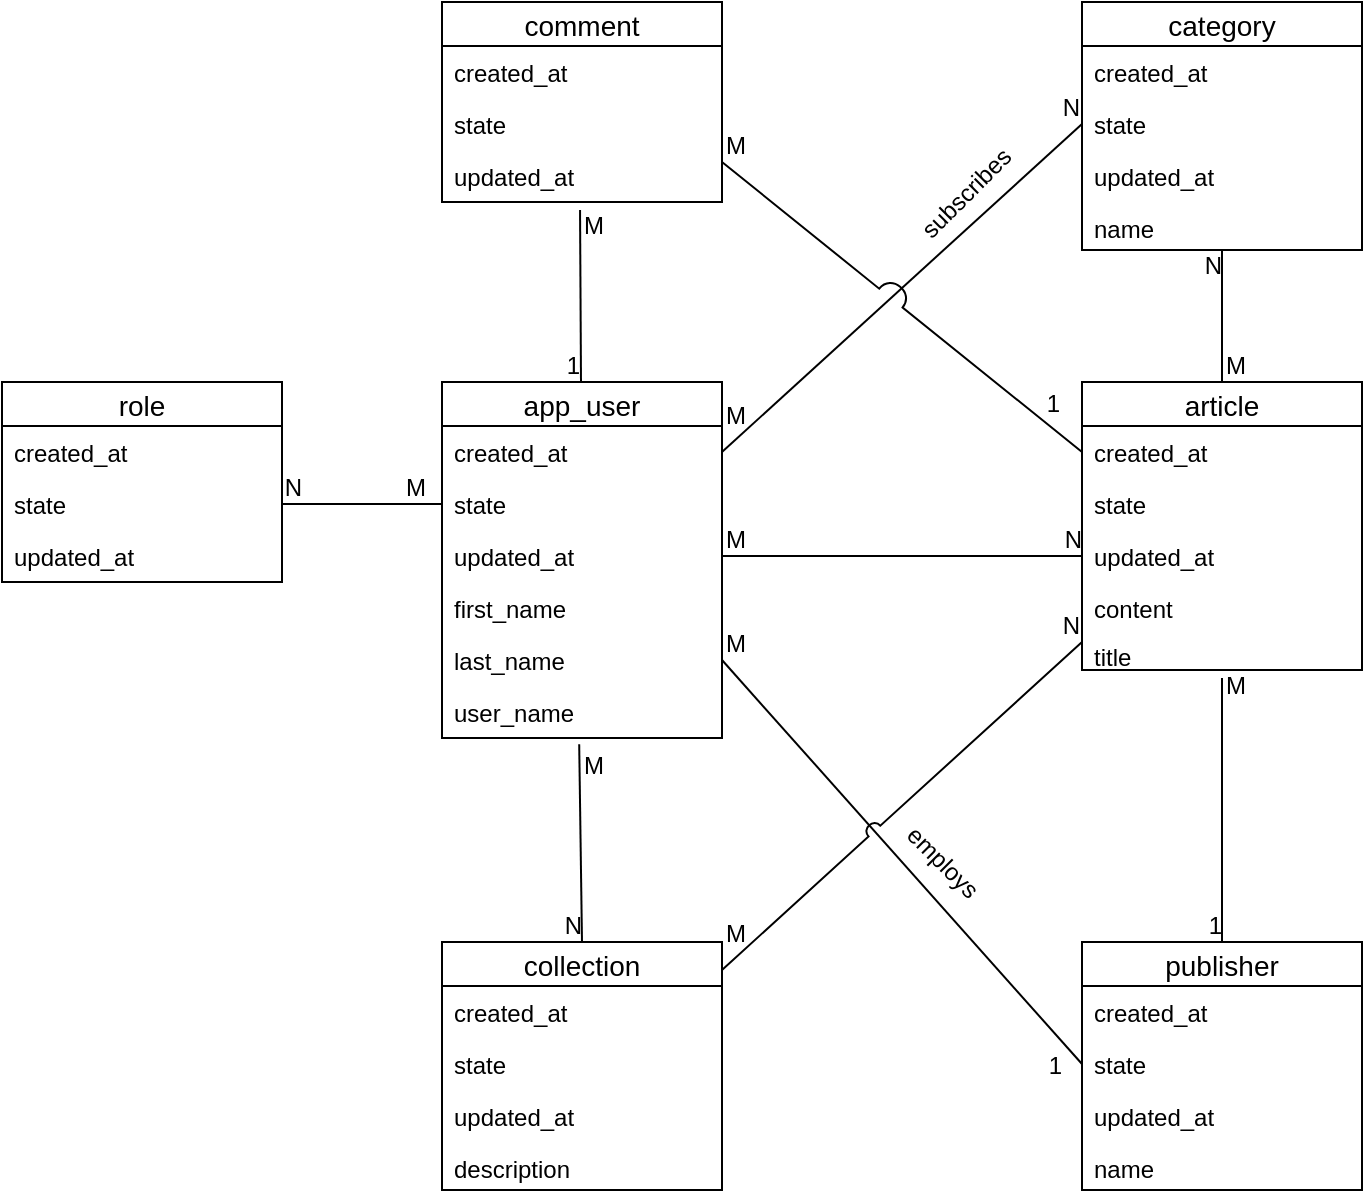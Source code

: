 <mxfile version="12.8.8" type="device"><diagram id="TTlkncoqjytrhiDPqBLb" name="Page-1"><mxGraphModel dx="1515" dy="1383" grid="1" gridSize="10" guides="1" tooltips="1" connect="1" arrows="1" fold="1" page="1" pageScale="1" pageWidth="850" pageHeight="1100" math="0" shadow="0"><root><object label="" state="" id="0"><mxCell/></object><mxCell id="1" parent="0"/><mxCell id="JSOerXFTDUzt0Ef6ZwY4-22" value="app_user" style="swimlane;fontStyle=0;childLayout=stackLayout;horizontal=1;startSize=22;fillColor=none;horizontalStack=0;resizeParent=1;resizeParentMax=0;resizeLast=0;collapsible=1;marginBottom=0;swimlaneFillColor=#ffffff;align=center;fontSize=14;verticalAlign=middle;" parent="1" vertex="1"><mxGeometry x="10" y="200" width="140" height="178" as="geometry"><mxRectangle x="200" y="200" width="70" height="22" as="alternateBounds"/></mxGeometry></mxCell><mxCell id="JSOerXFTDUzt0Ef6ZwY4-23" value="created_at" style="text;strokeColor=none;fillColor=none;spacingLeft=4;spacingRight=4;overflow=hidden;rotatable=0;points=[[0,0.5],[1,0.5]];portConstraint=eastwest;fontSize=12;" parent="JSOerXFTDUzt0Ef6ZwY4-22" vertex="1"><mxGeometry y="22" width="140" height="26" as="geometry"/></mxCell><mxCell id="JSOerXFTDUzt0Ef6ZwY4-24" value="state" style="text;strokeColor=none;fillColor=none;spacingLeft=4;spacingRight=4;overflow=hidden;rotatable=0;points=[[0,0.5],[1,0.5]];portConstraint=eastwest;fontSize=12;" parent="JSOerXFTDUzt0Ef6ZwY4-22" vertex="1"><mxGeometry y="48" width="140" height="26" as="geometry"/></mxCell><mxCell id="JSOerXFTDUzt0Ef6ZwY4-25" value="updated_at" style="text;strokeColor=none;fillColor=none;spacingLeft=4;spacingRight=4;overflow=hidden;rotatable=0;points=[[0,0.5],[1,0.5]];portConstraint=eastwest;fontSize=12;verticalAlign=top;" parent="JSOerXFTDUzt0Ef6ZwY4-22" vertex="1"><mxGeometry y="74" width="140" height="26" as="geometry"/></mxCell><mxCell id="JSOerXFTDUzt0Ef6ZwY4-30" value="first_name" style="text;strokeColor=none;fillColor=none;spacingLeft=4;spacingRight=4;overflow=hidden;rotatable=0;points=[[0,0.5],[1,0.5]];portConstraint=eastwest;fontSize=12;verticalAlign=top;" parent="JSOerXFTDUzt0Ef6ZwY4-22" vertex="1"><mxGeometry y="100" width="140" height="26" as="geometry"/></mxCell><mxCell id="JSOerXFTDUzt0Ef6ZwY4-31" value="last_name" style="text;strokeColor=none;fillColor=none;spacingLeft=4;spacingRight=4;overflow=hidden;rotatable=0;points=[[0,0.5],[1,0.5]];portConstraint=eastwest;fontSize=12;verticalAlign=top;" parent="JSOerXFTDUzt0Ef6ZwY4-22" vertex="1"><mxGeometry y="126" width="140" height="26" as="geometry"/></mxCell><mxCell id="JSOerXFTDUzt0Ef6ZwY4-32" value="user_name" style="text;strokeColor=none;fillColor=none;spacingLeft=4;spacingRight=4;overflow=hidden;rotatable=0;points=[[0,0.5],[1,0.5]];portConstraint=eastwest;fontSize=12;verticalAlign=top;" parent="JSOerXFTDUzt0Ef6ZwY4-22" vertex="1"><mxGeometry y="152" width="140" height="26" as="geometry"/></mxCell><mxCell id="JSOerXFTDUzt0Ef6ZwY4-38" value="role" style="swimlane;fontStyle=0;childLayout=stackLayout;horizontal=1;startSize=22;fillColor=none;horizontalStack=0;resizeParent=1;resizeParentMax=0;resizeLast=0;collapsible=1;marginBottom=0;swimlaneFillColor=#ffffff;align=center;fontSize=14;" parent="1" vertex="1"><mxGeometry x="-210" y="200" width="140" height="100" as="geometry"><mxRectangle x="200" y="200" width="70" height="22" as="alternateBounds"/></mxGeometry></mxCell><mxCell id="JSOerXFTDUzt0Ef6ZwY4-39" value="created_at" style="text;strokeColor=none;fillColor=none;spacingLeft=4;spacingRight=4;overflow=hidden;rotatable=0;points=[[0,0.5],[1,0.5]];portConstraint=eastwest;fontSize=12;" parent="JSOerXFTDUzt0Ef6ZwY4-38" vertex="1"><mxGeometry y="22" width="140" height="26" as="geometry"/></mxCell><mxCell id="JSOerXFTDUzt0Ef6ZwY4-40" value="state" style="text;strokeColor=none;fillColor=none;spacingLeft=4;spacingRight=4;overflow=hidden;rotatable=0;points=[[0,0.5],[1,0.5]];portConstraint=eastwest;fontSize=12;" parent="JSOerXFTDUzt0Ef6ZwY4-38" vertex="1"><mxGeometry y="48" width="140" height="26" as="geometry"/></mxCell><mxCell id="JSOerXFTDUzt0Ef6ZwY4-41" value="updated_at" style="text;strokeColor=none;fillColor=none;spacingLeft=4;spacingRight=4;overflow=hidden;rotatable=0;points=[[0,0.5],[1,0.5]];portConstraint=eastwest;fontSize=12;verticalAlign=top;" parent="JSOerXFTDUzt0Ef6ZwY4-38" vertex="1"><mxGeometry y="74" width="140" height="26" as="geometry"/></mxCell><mxCell id="JSOerXFTDUzt0Ef6ZwY4-17" value="category" style="swimlane;fontStyle=0;childLayout=stackLayout;horizontal=1;startSize=22;fillColor=none;horizontalStack=0;resizeParent=1;resizeParentMax=0;resizeLast=0;collapsible=1;marginBottom=0;swimlaneFillColor=#ffffff;align=center;fontSize=14;" parent="1" vertex="1"><mxGeometry x="330" y="10" width="140" height="124" as="geometry"><mxRectangle x="200" y="200" width="70" height="22" as="alternateBounds"/></mxGeometry></mxCell><mxCell id="JSOerXFTDUzt0Ef6ZwY4-18" value="created_at" style="text;strokeColor=none;fillColor=none;spacingLeft=4;spacingRight=4;overflow=hidden;rotatable=0;points=[[0,0.5],[1,0.5]];portConstraint=eastwest;fontSize=12;" parent="JSOerXFTDUzt0Ef6ZwY4-17" vertex="1"><mxGeometry y="22" width="140" height="26" as="geometry"/></mxCell><mxCell id="JSOerXFTDUzt0Ef6ZwY4-19" value="state" style="text;strokeColor=none;fillColor=none;spacingLeft=4;spacingRight=4;overflow=hidden;rotatable=0;points=[[0,0.5],[1,0.5]];portConstraint=eastwest;fontSize=12;" parent="JSOerXFTDUzt0Ef6ZwY4-17" vertex="1"><mxGeometry y="48" width="140" height="26" as="geometry"/></mxCell><mxCell id="JSOerXFTDUzt0Ef6ZwY4-20" value="updated_at" style="text;strokeColor=none;fillColor=none;spacingLeft=4;spacingRight=4;overflow=hidden;rotatable=0;points=[[0,0.5],[1,0.5]];portConstraint=eastwest;fontSize=12;verticalAlign=top;" parent="JSOerXFTDUzt0Ef6ZwY4-17" vertex="1"><mxGeometry y="74" width="140" height="26" as="geometry"/></mxCell><mxCell id="JSOerXFTDUzt0Ef6ZwY4-21" value="name" style="text;strokeColor=none;fillColor=none;spacingLeft=4;spacingRight=4;overflow=hidden;rotatable=0;points=[[0,0.5],[1,0.5]];portConstraint=eastwest;fontSize=12;verticalAlign=top;" parent="JSOerXFTDUzt0Ef6ZwY4-17" vertex="1"><mxGeometry y="100" width="140" height="24" as="geometry"/></mxCell><mxCell id="JSOerXFTDUzt0Ef6ZwY4-2" value="article" style="swimlane;fontStyle=0;childLayout=stackLayout;horizontal=1;startSize=22;fillColor=none;horizontalStack=0;resizeParent=1;resizeParentMax=0;resizeLast=0;collapsible=1;marginBottom=0;swimlaneFillColor=#ffffff;align=center;fontSize=14;" parent="1" vertex="1"><mxGeometry x="330" y="200" width="140" height="144" as="geometry"><mxRectangle x="200" y="200" width="70" height="22" as="alternateBounds"/></mxGeometry></mxCell><mxCell id="JSOerXFTDUzt0Ef6ZwY4-3" value="created_at" style="text;strokeColor=none;fillColor=none;spacingLeft=4;spacingRight=4;overflow=hidden;rotatable=0;points=[[0,0.5],[1,0.5]];portConstraint=eastwest;fontSize=12;" parent="JSOerXFTDUzt0Ef6ZwY4-2" vertex="1"><mxGeometry y="22" width="140" height="26" as="geometry"/></mxCell><mxCell id="JSOerXFTDUzt0Ef6ZwY4-4" value="state" style="text;strokeColor=none;fillColor=none;spacingLeft=4;spacingRight=4;overflow=hidden;rotatable=0;points=[[0,0.5],[1,0.5]];portConstraint=eastwest;fontSize=12;" parent="JSOerXFTDUzt0Ef6ZwY4-2" vertex="1"><mxGeometry y="48" width="140" height="26" as="geometry"/></mxCell><mxCell id="JSOerXFTDUzt0Ef6ZwY4-9" value="updated_at" style="text;strokeColor=none;fillColor=none;spacingLeft=4;spacingRight=4;overflow=hidden;rotatable=0;points=[[0,0.5],[1,0.5]];portConstraint=eastwest;fontSize=12;verticalAlign=top;" parent="JSOerXFTDUzt0Ef6ZwY4-2" vertex="1"><mxGeometry y="74" width="140" height="26" as="geometry"/></mxCell><mxCell id="JSOerXFTDUzt0Ef6ZwY4-8" value="content" style="text;strokeColor=none;fillColor=none;spacingLeft=4;spacingRight=4;overflow=hidden;rotatable=0;points=[[0,0.5],[1,0.5]];portConstraint=eastwest;fontSize=12;verticalAlign=top;" parent="JSOerXFTDUzt0Ef6ZwY4-2" vertex="1"><mxGeometry y="100" width="140" height="24" as="geometry"/></mxCell><mxCell id="JSOerXFTDUzt0Ef6ZwY4-5" value="title" style="text;strokeColor=none;fillColor=none;spacingLeft=4;spacingRight=4;overflow=hidden;rotatable=0;points=[[0,0.5],[1,0.5]];portConstraint=eastwest;fontSize=12;verticalAlign=top;" parent="JSOerXFTDUzt0Ef6ZwY4-2" vertex="1"><mxGeometry y="124" width="140" height="20" as="geometry"/></mxCell><mxCell id="JSOerXFTDUzt0Ef6ZwY4-33" value="comment" style="swimlane;fontStyle=0;childLayout=stackLayout;horizontal=1;startSize=22;fillColor=none;horizontalStack=0;resizeParent=1;resizeParentMax=0;resizeLast=0;collapsible=1;marginBottom=0;swimlaneFillColor=#ffffff;align=center;fontSize=14;" parent="1" vertex="1"><mxGeometry x="10" y="10" width="140" height="100" as="geometry"><mxRectangle x="200" y="200" width="70" height="22" as="alternateBounds"/></mxGeometry></mxCell><mxCell id="JSOerXFTDUzt0Ef6ZwY4-34" value="created_at" style="text;strokeColor=none;fillColor=none;spacingLeft=4;spacingRight=4;overflow=hidden;rotatable=0;points=[[0,0.5],[1,0.5]];portConstraint=eastwest;fontSize=12;" parent="JSOerXFTDUzt0Ef6ZwY4-33" vertex="1"><mxGeometry y="22" width="140" height="26" as="geometry"/></mxCell><mxCell id="JSOerXFTDUzt0Ef6ZwY4-35" value="state" style="text;strokeColor=none;fillColor=none;spacingLeft=4;spacingRight=4;overflow=hidden;rotatable=0;points=[[0,0.5],[1,0.5]];portConstraint=eastwest;fontSize=12;" parent="JSOerXFTDUzt0Ef6ZwY4-33" vertex="1"><mxGeometry y="48" width="140" height="26" as="geometry"/></mxCell><mxCell id="JSOerXFTDUzt0Ef6ZwY4-36" value="updated_at" style="text;strokeColor=none;fillColor=none;spacingLeft=4;spacingRight=4;overflow=hidden;rotatable=0;points=[[0,0.5],[1,0.5]];portConstraint=eastwest;fontSize=12;verticalAlign=top;" parent="JSOerXFTDUzt0Ef6ZwY4-33" vertex="1"><mxGeometry y="74" width="140" height="26" as="geometry"/></mxCell><mxCell id="JSOerXFTDUzt0Ef6ZwY4-51" value="" style="endArrow=none;html=1;rounded=0;exitX=0.5;exitY=1.2;exitDx=0;exitDy=0;exitPerimeter=0;entryX=0.5;entryY=0;entryDx=0;entryDy=0;" parent="1" source="JSOerXFTDUzt0Ef6ZwY4-5" target="JSOerXFTDUzt0Ef6ZwY4-11" edge="1"><mxGeometry relative="1" as="geometry"><mxPoint x="330" y="380" as="sourcePoint"/><mxPoint x="490" y="380" as="targetPoint"/></mxGeometry></mxCell><mxCell id="JSOerXFTDUzt0Ef6ZwY4-52" value="M" style="resizable=0;html=1;align=left;verticalAlign=bottom;" parent="JSOerXFTDUzt0Ef6ZwY4-51" connectable="0" vertex="1"><mxGeometry x="-1" relative="1" as="geometry"><mxPoint y="12" as="offset"/></mxGeometry></mxCell><mxCell id="JSOerXFTDUzt0Ef6ZwY4-53" value="1" style="resizable=0;html=1;align=right;verticalAlign=bottom;" parent="JSOerXFTDUzt0Ef6ZwY4-51" connectable="0" vertex="1"><mxGeometry x="1" relative="1" as="geometry"/></mxCell><mxCell id="JSOerXFTDUzt0Ef6ZwY4-54" value="" style="endArrow=none;html=1;rounded=0;exitX=0.493;exitY=1.154;exitDx=0;exitDy=0;exitPerimeter=0;" parent="1" source="JSOerXFTDUzt0Ef6ZwY4-36" target="JSOerXFTDUzt0Ef6ZwY4-22" edge="1"><mxGeometry relative="1" as="geometry"><mxPoint x="210" y="150" as="sourcePoint"/><mxPoint x="370" y="150" as="targetPoint"/></mxGeometry></mxCell><mxCell id="JSOerXFTDUzt0Ef6ZwY4-55" value="M" style="resizable=0;html=1;align=left;verticalAlign=bottom;" parent="JSOerXFTDUzt0Ef6ZwY4-54" connectable="0" vertex="1"><mxGeometry x="-1" relative="1" as="geometry"><mxPoint y="16" as="offset"/></mxGeometry></mxCell><mxCell id="JSOerXFTDUzt0Ef6ZwY4-56" value="1" style="resizable=0;html=1;align=right;verticalAlign=bottom;" parent="JSOerXFTDUzt0Ef6ZwY4-54" connectable="0" vertex="1"><mxGeometry x="1" relative="1" as="geometry"/></mxCell><mxCell id="JSOerXFTDUzt0Ef6ZwY4-57" value="" style="endArrow=none;html=1;rounded=0;entryX=1;entryY=0.5;entryDx=0;entryDy=0;exitX=0;exitY=0.5;exitDx=0;exitDy=0;" parent="1" target="JSOerXFTDUzt0Ef6ZwY4-40" edge="1" source="JSOerXFTDUzt0Ef6ZwY4-24"><mxGeometry relative="1" as="geometry"><mxPoint x="80" y="380" as="sourcePoint"/><mxPoint x="210" y="430" as="targetPoint"/></mxGeometry></mxCell><mxCell id="JSOerXFTDUzt0Ef6ZwY4-58" value="M" style="resizable=0;html=1;align=left;verticalAlign=bottom;" parent="JSOerXFTDUzt0Ef6ZwY4-57" connectable="0" vertex="1"><mxGeometry x="-1" relative="1" as="geometry"><mxPoint x="-20" as="offset"/></mxGeometry></mxCell><mxCell id="JSOerXFTDUzt0Ef6ZwY4-59" value="N" style="resizable=0;html=1;align=right;verticalAlign=bottom;" parent="JSOerXFTDUzt0Ef6ZwY4-57" connectable="0" vertex="1"><mxGeometry x="1" relative="1" as="geometry"><mxPoint x="10" as="offset"/></mxGeometry></mxCell><mxCell id="JSOerXFTDUzt0Ef6ZwY4-60" value="" style="endArrow=none;html=1;rounded=0;exitX=1;exitY=0.5;exitDx=0;exitDy=0;entryX=0;entryY=0.5;entryDx=0;entryDy=0;jumpSize=15;" parent="1" source="JSOerXFTDUzt0Ef6ZwY4-31" target="JSOerXFTDUzt0Ef6ZwY4-13" edge="1"><mxGeometry relative="1" as="geometry"><mxPoint x="120" y="420" as="sourcePoint"/><mxPoint x="280" y="420" as="targetPoint"/></mxGeometry></mxCell><mxCell id="JSOerXFTDUzt0Ef6ZwY4-61" value="M" style="resizable=0;html=1;align=left;verticalAlign=bottom;" parent="JSOerXFTDUzt0Ef6ZwY4-60" connectable="0" vertex="1"><mxGeometry x="-1" relative="1" as="geometry"/></mxCell><mxCell id="JSOerXFTDUzt0Ef6ZwY4-62" value="1" style="resizable=0;html=1;align=right;verticalAlign=bottom;" parent="JSOerXFTDUzt0Ef6ZwY4-60" connectable="0" vertex="1"><mxGeometry x="1" relative="1" as="geometry"><mxPoint x="-9.85" y="9.16" as="offset"/></mxGeometry></mxCell><mxCell id="JSOerXFTDUzt0Ef6ZwY4-11" value="publisher" style="swimlane;fontStyle=0;childLayout=stackLayout;horizontal=1;startSize=22;fillColor=none;horizontalStack=0;resizeParent=1;resizeParentMax=0;resizeLast=0;collapsible=1;marginBottom=0;swimlaneFillColor=#ffffff;align=center;fontSize=14;" parent="1" vertex="1"><mxGeometry x="330" y="480.01" width="140" height="124" as="geometry"><mxRectangle x="200" y="200" width="70" height="22" as="alternateBounds"/></mxGeometry></mxCell><mxCell id="JSOerXFTDUzt0Ef6ZwY4-12" value="created_at" style="text;strokeColor=none;fillColor=none;spacingLeft=4;spacingRight=4;overflow=hidden;rotatable=0;points=[[0,0.5],[1,0.5]];portConstraint=eastwest;fontSize=12;" parent="JSOerXFTDUzt0Ef6ZwY4-11" vertex="1"><mxGeometry y="22" width="140" height="26" as="geometry"/></mxCell><mxCell id="JSOerXFTDUzt0Ef6ZwY4-13" value="state" style="text;strokeColor=none;fillColor=none;spacingLeft=4;spacingRight=4;overflow=hidden;rotatable=0;points=[[0,0.5],[1,0.5]];portConstraint=eastwest;fontSize=12;" parent="JSOerXFTDUzt0Ef6ZwY4-11" vertex="1"><mxGeometry y="48" width="140" height="26" as="geometry"/></mxCell><mxCell id="JSOerXFTDUzt0Ef6ZwY4-14" value="updated_at" style="text;strokeColor=none;fillColor=none;spacingLeft=4;spacingRight=4;overflow=hidden;rotatable=0;points=[[0,0.5],[1,0.5]];portConstraint=eastwest;fontSize=12;verticalAlign=top;" parent="JSOerXFTDUzt0Ef6ZwY4-11" vertex="1"><mxGeometry y="74" width="140" height="26" as="geometry"/></mxCell><mxCell id="JSOerXFTDUzt0Ef6ZwY4-15" value="name" style="text;strokeColor=none;fillColor=none;spacingLeft=4;spacingRight=4;overflow=hidden;rotatable=0;points=[[0,0.5],[1,0.5]];portConstraint=eastwest;fontSize=12;verticalAlign=top;" parent="JSOerXFTDUzt0Ef6ZwY4-11" vertex="1"><mxGeometry y="100" width="140" height="24" as="geometry"/></mxCell><mxCell id="JSOerXFTDUzt0Ef6ZwY4-63" value="" style="endArrow=none;html=1;rounded=0;entryX=0;entryY=0.5;entryDx=0;entryDy=0;exitX=1;exitY=0.5;exitDx=0;exitDy=0;" parent="1" source="JSOerXFTDUzt0Ef6ZwY4-25" target="JSOerXFTDUzt0Ef6ZwY4-9" edge="1"><mxGeometry relative="1" as="geometry"><mxPoint x="150" y="280" as="sourcePoint"/><mxPoint x="310" y="280" as="targetPoint"/></mxGeometry></mxCell><mxCell id="JSOerXFTDUzt0Ef6ZwY4-64" value="M" style="resizable=0;html=1;align=left;verticalAlign=bottom;" parent="JSOerXFTDUzt0Ef6ZwY4-63" connectable="0" vertex="1"><mxGeometry x="-1" relative="1" as="geometry"/></mxCell><mxCell id="JSOerXFTDUzt0Ef6ZwY4-65" value="N" style="resizable=0;html=1;align=right;verticalAlign=bottom;" parent="JSOerXFTDUzt0Ef6ZwY4-63" connectable="0" vertex="1"><mxGeometry x="1" relative="1" as="geometry"/></mxCell><mxCell id="JSOerXFTDUzt0Ef6ZwY4-45" value="" style="endArrow=none;html=1;rounded=0;exitX=0.5;exitY=0;exitDx=0;exitDy=0;" parent="1" source="JSOerXFTDUzt0Ef6ZwY4-2" target="JSOerXFTDUzt0Ef6ZwY4-21" edge="1"><mxGeometry relative="1" as="geometry"><mxPoint x="470" y="280" as="sourcePoint"/><mxPoint x="690" y="160" as="targetPoint"/></mxGeometry></mxCell><mxCell id="JSOerXFTDUzt0Ef6ZwY4-47" value="N" style="resizable=0;html=1;align=right;verticalAlign=bottom;" parent="JSOerXFTDUzt0Ef6ZwY4-45" connectable="0" vertex="1"><mxGeometry x="1" relative="1" as="geometry"><mxPoint y="16.21" as="offset"/></mxGeometry></mxCell><mxCell id="JSOerXFTDUzt0Ef6ZwY4-46" value="M" style="resizable=0;html=1;align=left;verticalAlign=bottom;" parent="JSOerXFTDUzt0Ef6ZwY4-45" connectable="0" vertex="1"><mxGeometry x="-1" relative="1" as="geometry"/></mxCell><mxCell id="JSOerXFTDUzt0Ef6ZwY4-80" value="" style="endArrow=none;html=1;rounded=0;entryX=0;entryY=0.5;entryDx=0;entryDy=0;exitX=1;exitY=0.5;exitDx=0;exitDy=0;" parent="1" source="JSOerXFTDUzt0Ef6ZwY4-23" target="JSOerXFTDUzt0Ef6ZwY4-19" edge="1"><mxGeometry relative="1" as="geometry"><mxPoint x="150" y="250" as="sourcePoint"/><mxPoint x="310" y="250" as="targetPoint"/></mxGeometry></mxCell><mxCell id="JSOerXFTDUzt0Ef6ZwY4-81" value="M" style="resizable=0;html=1;align=left;verticalAlign=bottom;" parent="JSOerXFTDUzt0Ef6ZwY4-80" connectable="0" vertex="1"><mxGeometry x="-1" relative="1" as="geometry"><mxPoint y="-10" as="offset"/></mxGeometry></mxCell><mxCell id="JSOerXFTDUzt0Ef6ZwY4-82" value="N" style="resizable=0;html=1;align=right;verticalAlign=bottom;" parent="JSOerXFTDUzt0Ef6ZwY4-80" connectable="0" vertex="1"><mxGeometry x="1" relative="1" as="geometry"/></mxCell><mxCell id="JSOerXFTDUzt0Ef6ZwY4-87" value="" style="endArrow=none;html=1;rounded=0;entryX=0;entryY=0.5;entryDx=0;entryDy=0;jumpStyle=arc;jumpSize=15;" parent="1" target="JSOerXFTDUzt0Ef6ZwY4-3" edge="1"><mxGeometry relative="1" as="geometry"><mxPoint x="150" y="90" as="sourcePoint"/><mxPoint x="310" y="90" as="targetPoint"/></mxGeometry></mxCell><mxCell id="JSOerXFTDUzt0Ef6ZwY4-88" value="M" style="resizable=0;html=1;align=left;verticalAlign=bottom;" parent="JSOerXFTDUzt0Ef6ZwY4-87" connectable="0" vertex="1"><mxGeometry x="-1" relative="1" as="geometry"/></mxCell><mxCell id="JSOerXFTDUzt0Ef6ZwY4-89" value="1" style="resizable=0;html=1;align=right;verticalAlign=bottom;" parent="JSOerXFTDUzt0Ef6ZwY4-87" connectable="0" vertex="1"><mxGeometry x="1" relative="1" as="geometry"><mxPoint x="-10" y="-15" as="offset"/></mxGeometry></mxCell><mxCell id="nC0jw05Sk-zrLDJWsHCT-8" value="employs" style="text;html=1;align=center;verticalAlign=middle;resizable=0;points=[];autosize=1;rotation=45;" vertex="1" parent="1"><mxGeometry x="230" y="430" width="60" height="20" as="geometry"/></mxCell><mxCell id="nC0jw05Sk-zrLDJWsHCT-2" value="collection" style="swimlane;fontStyle=0;childLayout=stackLayout;horizontal=1;startSize=22;fillColor=none;horizontalStack=0;resizeParent=1;resizeParentMax=0;resizeLast=0;collapsible=1;marginBottom=0;swimlaneFillColor=#ffffff;align=center;fontSize=14;" vertex="1" parent="1"><mxGeometry x="10" y="480.01" width="140" height="124" as="geometry"><mxRectangle x="200" y="200" width="70" height="22" as="alternateBounds"/></mxGeometry></mxCell><mxCell id="nC0jw05Sk-zrLDJWsHCT-3" value="created_at" style="text;strokeColor=none;fillColor=none;spacingLeft=4;spacingRight=4;overflow=hidden;rotatable=0;points=[[0,0.5],[1,0.5]];portConstraint=eastwest;fontSize=12;" vertex="1" parent="nC0jw05Sk-zrLDJWsHCT-2"><mxGeometry y="22" width="140" height="26" as="geometry"/></mxCell><mxCell id="nC0jw05Sk-zrLDJWsHCT-4" value="state" style="text;strokeColor=none;fillColor=none;spacingLeft=4;spacingRight=4;overflow=hidden;rotatable=0;points=[[0,0.5],[1,0.5]];portConstraint=eastwest;fontSize=12;" vertex="1" parent="nC0jw05Sk-zrLDJWsHCT-2"><mxGeometry y="48" width="140" height="26" as="geometry"/></mxCell><mxCell id="nC0jw05Sk-zrLDJWsHCT-5" value="updated_at" style="text;strokeColor=none;fillColor=none;spacingLeft=4;spacingRight=4;overflow=hidden;rotatable=0;points=[[0,0.5],[1,0.5]];portConstraint=eastwest;fontSize=12;verticalAlign=top;" vertex="1" parent="nC0jw05Sk-zrLDJWsHCT-2"><mxGeometry y="74" width="140" height="26" as="geometry"/></mxCell><mxCell id="nC0jw05Sk-zrLDJWsHCT-6" value="description" style="text;strokeColor=none;fillColor=none;spacingLeft=4;spacingRight=4;overflow=hidden;rotatable=0;points=[[0,0.5],[1,0.5]];portConstraint=eastwest;fontSize=12;verticalAlign=top;" vertex="1" parent="nC0jw05Sk-zrLDJWsHCT-2"><mxGeometry y="100" width="140" height="24" as="geometry"/></mxCell><mxCell id="nC0jw05Sk-zrLDJWsHCT-9" value="" style="endArrow=none;html=1;rounded=0;exitX=0.49;exitY=1.122;exitDx=0;exitDy=0;exitPerimeter=0;entryX=0.5;entryY=0;entryDx=0;entryDy=0;" edge="1" parent="1" source="JSOerXFTDUzt0Ef6ZwY4-32" target="nC0jw05Sk-zrLDJWsHCT-2"><mxGeometry relative="1" as="geometry"><mxPoint x="-90" y="410" as="sourcePoint"/><mxPoint x="70" y="410" as="targetPoint"/></mxGeometry></mxCell><mxCell id="nC0jw05Sk-zrLDJWsHCT-10" value="M" style="resizable=0;html=1;align=left;verticalAlign=bottom;" connectable="0" vertex="1" parent="nC0jw05Sk-zrLDJWsHCT-9"><mxGeometry x="-1" relative="1" as="geometry"><mxPoint y="18.83" as="offset"/></mxGeometry></mxCell><mxCell id="nC0jw05Sk-zrLDJWsHCT-11" value="N" style="resizable=0;html=1;align=right;verticalAlign=bottom;" connectable="0" vertex="1" parent="nC0jw05Sk-zrLDJWsHCT-9"><mxGeometry x="1" relative="1" as="geometry"/></mxCell><mxCell id="nC0jw05Sk-zrLDJWsHCT-12" value="" style="endArrow=none;html=1;rounded=0;entryX=0;entryY=0.5;entryDx=0;entryDy=0;exitX=1;exitY=0.5;exitDx=0;exitDy=0;jumpStyle=arc;jumpSize=8;" edge="1" parent="1"><mxGeometry relative="1" as="geometry"><mxPoint x="150" y="494" as="sourcePoint"/><mxPoint x="330" y="330" as="targetPoint"/></mxGeometry></mxCell><mxCell id="nC0jw05Sk-zrLDJWsHCT-13" value="M" style="resizable=0;html=1;align=left;verticalAlign=bottom;" connectable="0" vertex="1" parent="nC0jw05Sk-zrLDJWsHCT-12"><mxGeometry x="-1" relative="1" as="geometry"><mxPoint y="-10" as="offset"/></mxGeometry></mxCell><mxCell id="nC0jw05Sk-zrLDJWsHCT-14" value="N" style="resizable=0;html=1;align=right;verticalAlign=bottom;" connectable="0" vertex="1" parent="nC0jw05Sk-zrLDJWsHCT-12"><mxGeometry x="1" relative="1" as="geometry"/></mxCell><mxCell id="nC0jw05Sk-zrLDJWsHCT-15" value="subscribes" style="text;html=1;align=center;verticalAlign=middle;resizable=0;points=[];autosize=1;rotation=-45;" vertex="1" parent="1"><mxGeometry x="237" y="96" width="70" height="20" as="geometry"/></mxCell></root></mxGraphModel></diagram></mxfile>